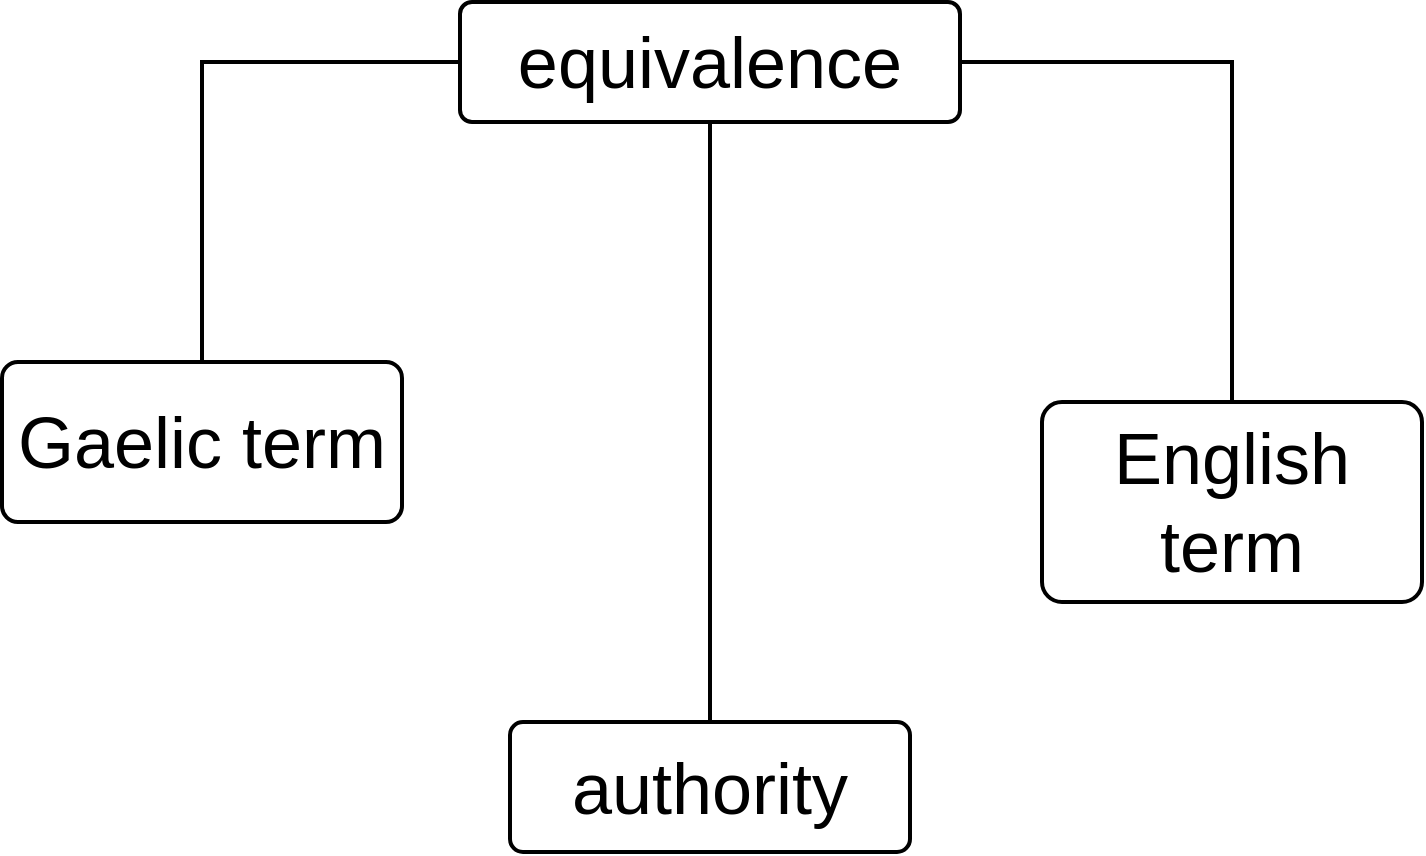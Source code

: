 <mxfile version="24.7.17">
  <diagram id="R2lEEEUBdFMjLlhIrx00" name="Page-1">
    <mxGraphModel dx="984" dy="717" grid="1" gridSize="10" guides="1" tooltips="1" connect="1" arrows="1" fold="1" page="1" pageScale="1" pageWidth="827" pageHeight="583" math="0" shadow="0" extFonts="Permanent Marker^https://fonts.googleapis.com/css?family=Permanent+Marker">
      <root>
        <mxCell id="0" />
        <mxCell id="1" parent="0" />
        <mxCell id="LKEGEs5__53qbC8k0yGo-3" value="English term" style="rounded=1;arcSize=10;whiteSpace=wrap;html=1;align=center;fontSize=36;strokeWidth=2;" vertex="1" parent="1">
          <mxGeometry x="580" y="280" width="190" height="100" as="geometry" />
        </mxCell>
        <mxCell id="LKEGEs5__53qbC8k0yGo-5" value="Gaelic term" style="rounded=1;arcSize=10;whiteSpace=wrap;html=1;align=center;fontSize=36;strokeWidth=2;" vertex="1" parent="1">
          <mxGeometry x="60" y="260" width="200" height="80" as="geometry" />
        </mxCell>
        <mxCell id="LKEGEs5__53qbC8k0yGo-18" value="authority" style="rounded=1;arcSize=10;whiteSpace=wrap;html=1;align=center;fontSize=36;strokeWidth=2;" vertex="1" parent="1">
          <mxGeometry x="314" y="440" width="200" height="65" as="geometry" />
        </mxCell>
        <mxCell id="LKEGEs5__53qbC8k0yGo-29" style="edgeStyle=orthogonalEdgeStyle;rounded=0;orthogonalLoop=1;jettySize=auto;html=1;endArrow=none;endFill=0;strokeWidth=2;" edge="1" parent="1" source="LKEGEs5__53qbC8k0yGo-23">
          <mxGeometry relative="1" as="geometry">
            <mxPoint x="414" y="440" as="targetPoint" />
          </mxGeometry>
        </mxCell>
        <mxCell id="LKEGEs5__53qbC8k0yGo-30" style="edgeStyle=orthogonalEdgeStyle;rounded=0;orthogonalLoop=1;jettySize=auto;html=1;entryX=0.5;entryY=0;entryDx=0;entryDy=0;strokeWidth=2;startArrow=none;startFill=0;endArrow=none;endFill=0;" edge="1" parent="1" source="LKEGEs5__53qbC8k0yGo-23" target="LKEGEs5__53qbC8k0yGo-5">
          <mxGeometry relative="1" as="geometry" />
        </mxCell>
        <mxCell id="LKEGEs5__53qbC8k0yGo-31" style="edgeStyle=orthogonalEdgeStyle;rounded=0;orthogonalLoop=1;jettySize=auto;html=1;entryX=0.5;entryY=0;entryDx=0;entryDy=0;strokeWidth=2;endArrow=none;endFill=0;" edge="1" parent="1" source="LKEGEs5__53qbC8k0yGo-23" target="LKEGEs5__53qbC8k0yGo-3">
          <mxGeometry relative="1" as="geometry" />
        </mxCell>
        <mxCell id="LKEGEs5__53qbC8k0yGo-23" value="equivalence" style="rounded=1;arcSize=10;whiteSpace=wrap;html=1;align=center;fontSize=36;strokeWidth=2;" vertex="1" parent="1">
          <mxGeometry x="289" y="80" width="250" height="60" as="geometry" />
        </mxCell>
      </root>
    </mxGraphModel>
  </diagram>
</mxfile>
